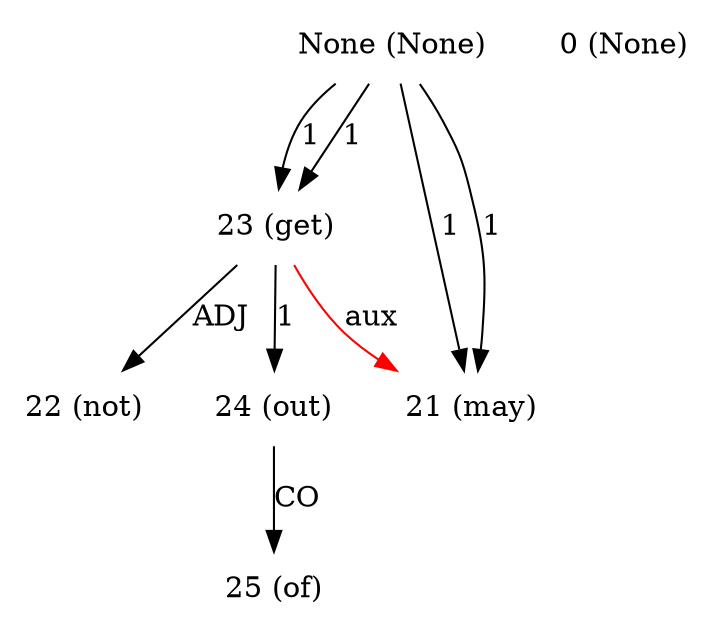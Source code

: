 digraph G{
edge [dir=forward]
node [shape=plaintext]

None [label="None (None)"]
None -> 23 [label="1"]
None -> 21 [label="1"]
None [label="None (None)"]
None -> 23 [label="1"]
None [label="None (None)"]
None -> 21 [label="1"]
0 [label="0 (None)"]
21 [label="21 (may)"]
23 -> 21 [label="aux", color="red"]
22 [label="22 (not)"]
23 [label="23 (get)"]
23 -> 24 [label="1"]
23 -> 22 [label="ADJ"]
24 [label="24 (out)"]
24 -> 25 [label="CO"]
25 [label="25 (of)"]
}
